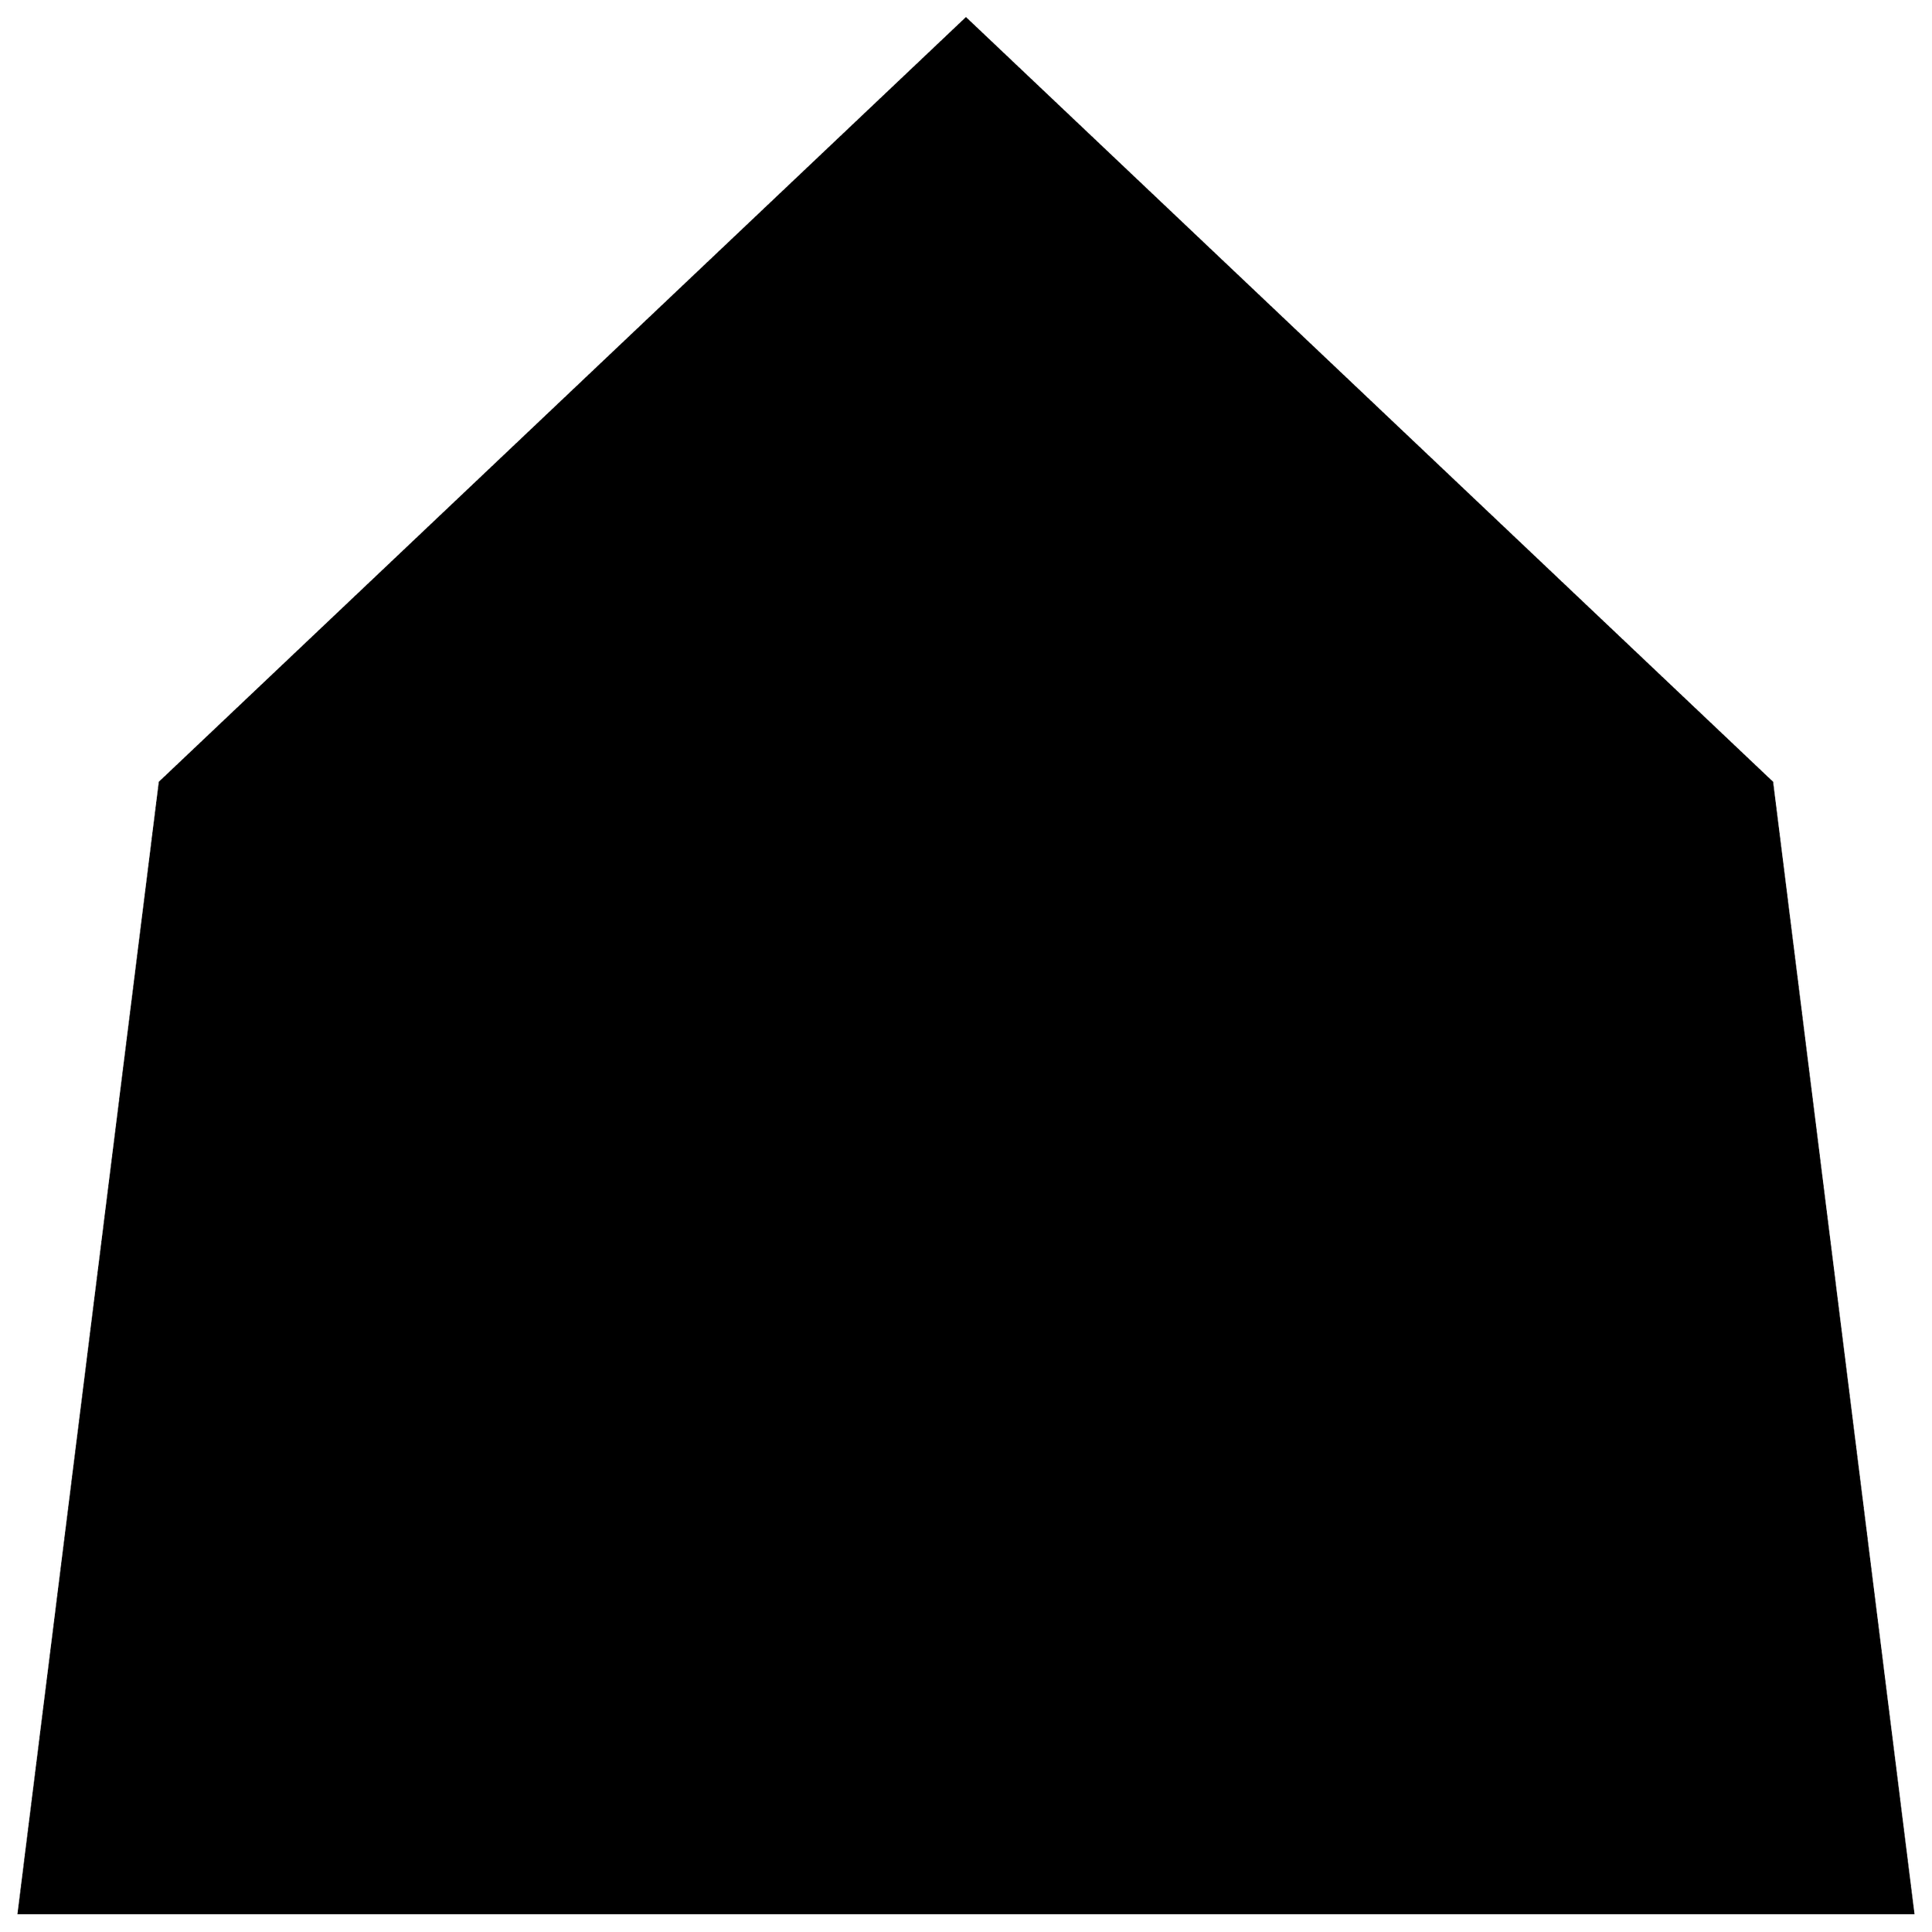 


\begin{tikzpicture}[y=0.80pt, x=0.80pt, yscale=-1.0, xscale=1.0, inner sep=0pt, outer sep=0pt]
\begin{scope}[shift={(100.0,1795.0)},nonzero rule]
  \path[draw=.,fill=.,line width=1.600pt] (1454.0,0.0) --
    (112.0,0.0) -- (212.0,-801.0) -- (783.0,-1342.0) --
    (1354.0,-801.0) -- (1454.0,0.0) -- cycle;
\end{scope}

\end{tikzpicture}

